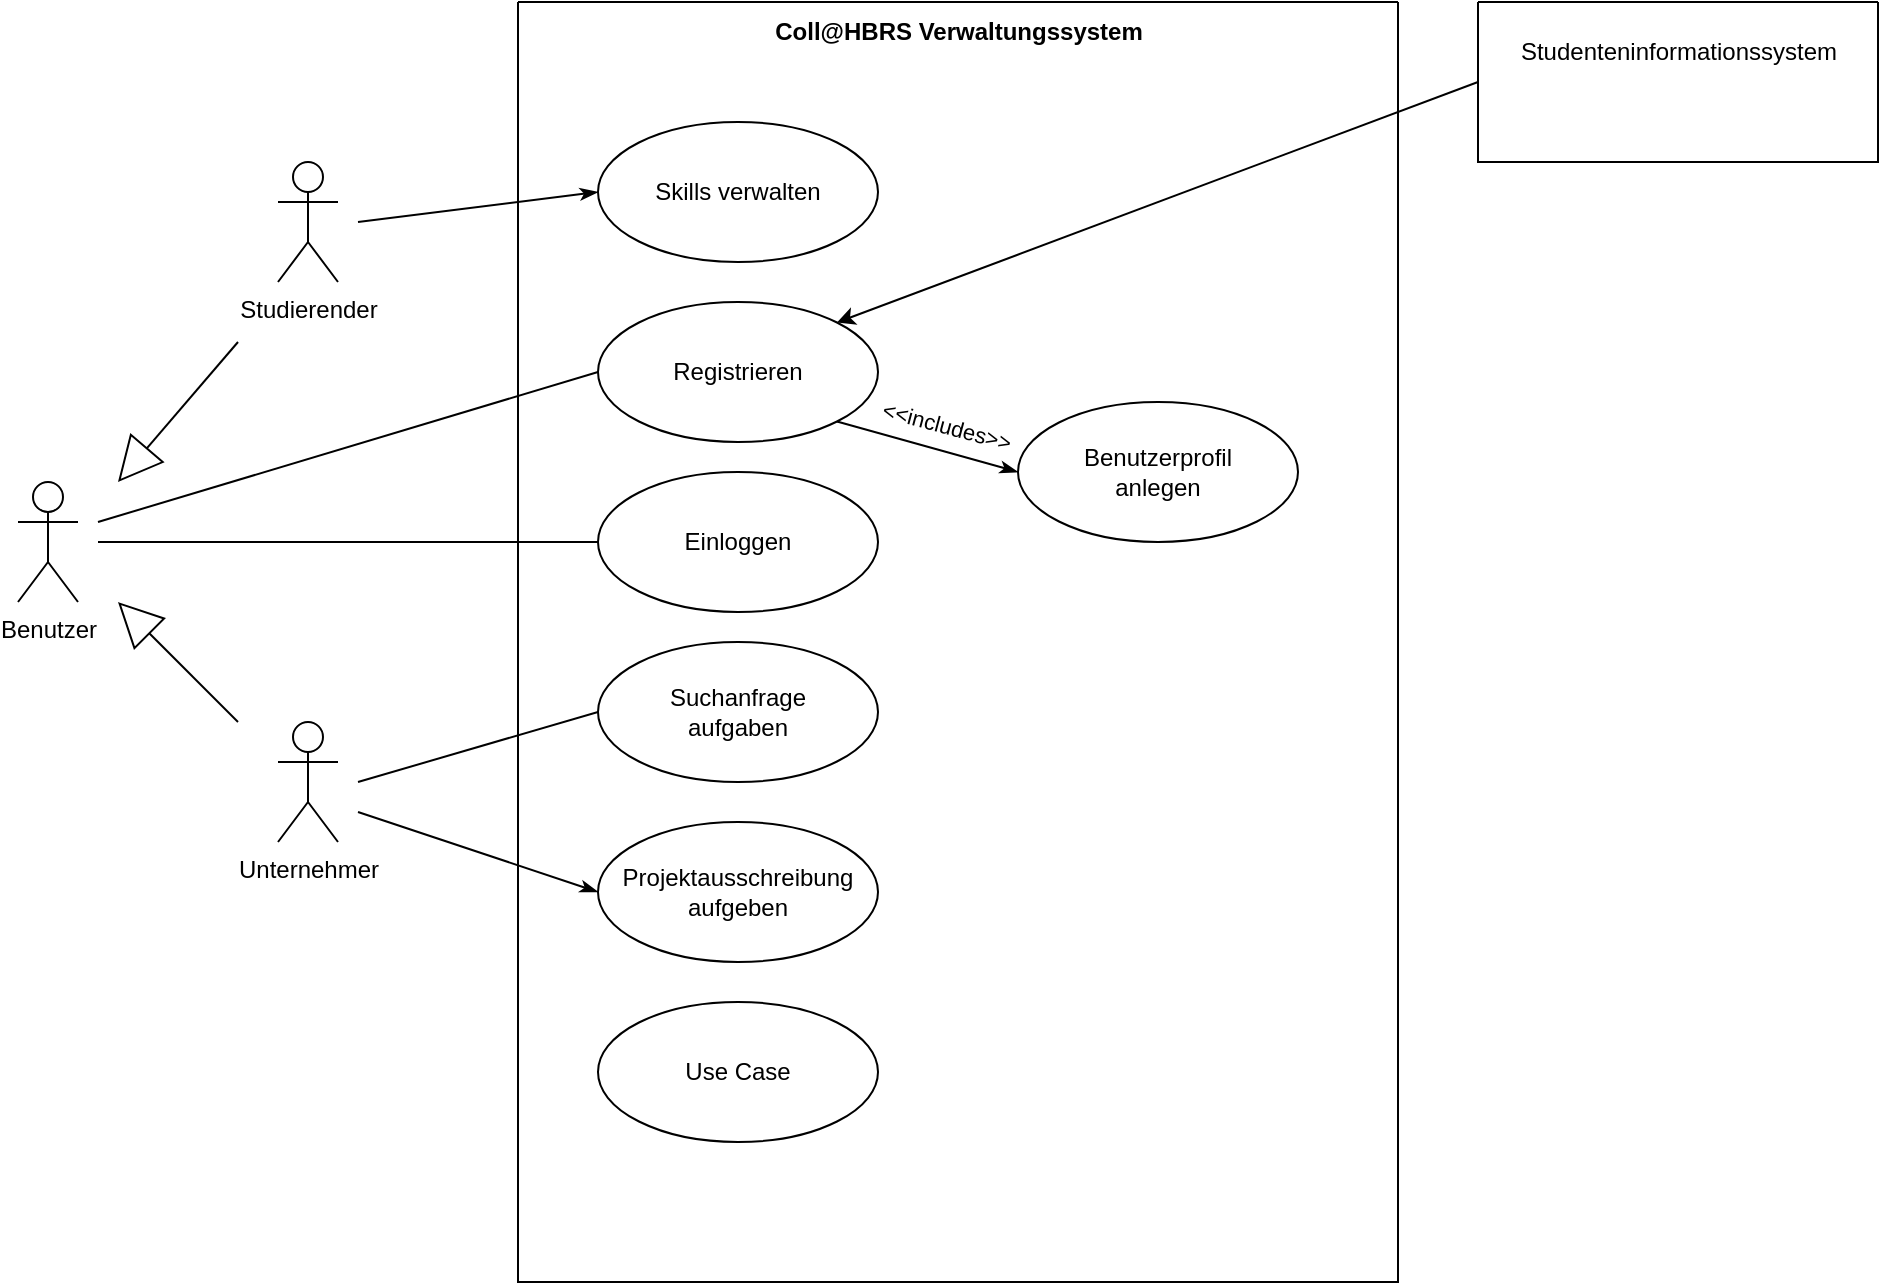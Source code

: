 <mxfile version="22.1.4" type="github">
  <diagram name="Seite-1" id="2JOwtT9A2yt5OOmGQS--">
    <mxGraphModel dx="1434" dy="782" grid="1" gridSize="10" guides="1" tooltips="1" connect="1" arrows="1" fold="1" page="1" pageScale="1" pageWidth="1169" pageHeight="827" math="0" shadow="0">
      <root>
        <mxCell id="0" />
        <mxCell id="1" parent="0" />
        <mxCell id="fI4TgQmks6pxzs4s7WWF-3" value="" style="swimlane;startSize=0;" parent="1" vertex="1">
          <mxGeometry x="400" y="80" width="440" height="640" as="geometry" />
        </mxCell>
        <mxCell id="fI4TgQmks6pxzs4s7WWF-11" value="Einloggen" style="ellipse;whiteSpace=wrap;html=1;" parent="fI4TgQmks6pxzs4s7WWF-3" vertex="1">
          <mxGeometry x="40" y="235" width="140" height="70" as="geometry" />
        </mxCell>
        <mxCell id="SzQzMrN-KdYhucgNmKku-21" style="edgeStyle=none;rounded=0;orthogonalLoop=1;jettySize=auto;html=1;exitX=1;exitY=1;exitDx=0;exitDy=0;entryX=0;entryY=0.5;entryDx=0;entryDy=0;endArrow=classicThin;endFill=1;" edge="1" parent="fI4TgQmks6pxzs4s7WWF-3" source="fI4TgQmks6pxzs4s7WWF-10" target="SzQzMrN-KdYhucgNmKku-20">
          <mxGeometry relative="1" as="geometry" />
        </mxCell>
        <mxCell id="SzQzMrN-KdYhucgNmKku-42" value="&amp;lt;&amp;lt;includes&amp;gt;&amp;gt;" style="edgeLabel;html=1;align=center;verticalAlign=middle;resizable=0;points=[];rotation=15;" vertex="1" connectable="0" parent="SzQzMrN-KdYhucgNmKku-21">
          <mxGeometry x="-0.181" y="-2" relative="1" as="geometry">
            <mxPoint x="18" y="-10" as="offset" />
          </mxGeometry>
        </mxCell>
        <mxCell id="fI4TgQmks6pxzs4s7WWF-13" value="Skills verwalten" style="ellipse;whiteSpace=wrap;html=1;" parent="fI4TgQmks6pxzs4s7WWF-3" vertex="1">
          <mxGeometry x="40" y="60" width="140" height="70" as="geometry" />
        </mxCell>
        <mxCell id="SzQzMrN-KdYhucgNmKku-5" style="edgeStyle=none;rounded=0;orthogonalLoop=1;jettySize=auto;html=1;endArrow=classicThin;endFill=1;entryX=0;entryY=0.5;entryDx=0;entryDy=0;" edge="1" parent="fI4TgQmks6pxzs4s7WWF-3" target="fI4TgQmks6pxzs4s7WWF-13">
          <mxGeometry relative="1" as="geometry">
            <mxPoint x="-80" y="110" as="sourcePoint" />
            <mxPoint x="-90" y="20" as="targetPoint" />
          </mxGeometry>
        </mxCell>
        <mxCell id="SzQzMrN-KdYhucgNmKku-7" value="Projektausschreibung&lt;br&gt;aufgeben" style="ellipse;whiteSpace=wrap;html=1;" vertex="1" parent="fI4TgQmks6pxzs4s7WWF-3">
          <mxGeometry x="40" y="410" width="140" height="70" as="geometry" />
        </mxCell>
        <mxCell id="SzQzMrN-KdYhucgNmKku-9" value="Suchanfrage&lt;br&gt;aufgaben" style="ellipse;whiteSpace=wrap;html=1;" vertex="1" parent="fI4TgQmks6pxzs4s7WWF-3">
          <mxGeometry x="40" y="320" width="140" height="70" as="geometry" />
        </mxCell>
        <mxCell id="SzQzMrN-KdYhucgNmKku-11" value="Use Case" style="ellipse;whiteSpace=wrap;html=1;" vertex="1" parent="fI4TgQmks6pxzs4s7WWF-3">
          <mxGeometry x="40" y="500" width="140" height="70" as="geometry" />
        </mxCell>
        <mxCell id="SzQzMrN-KdYhucgNmKku-45" style="edgeStyle=none;rounded=0;orthogonalLoop=1;jettySize=auto;html=1;exitX=0;exitY=0.5;exitDx=0;exitDy=0;endArrow=none;endFill=0;" edge="1" parent="fI4TgQmks6pxzs4s7WWF-3" source="fI4TgQmks6pxzs4s7WWF-10">
          <mxGeometry relative="1" as="geometry">
            <mxPoint x="-210" y="260" as="targetPoint" />
          </mxGeometry>
        </mxCell>
        <mxCell id="fI4TgQmks6pxzs4s7WWF-10" value="Registrieren" style="ellipse;whiteSpace=wrap;html=1;" parent="fI4TgQmks6pxzs4s7WWF-3" vertex="1">
          <mxGeometry x="40" y="150" width="140" height="70" as="geometry" />
        </mxCell>
        <mxCell id="SzQzMrN-KdYhucgNmKku-17" value="&lt;b&gt;Coll@HBRS Verwaltungssystem&lt;/b&gt;" style="text;html=1;align=center;verticalAlign=middle;resizable=0;points=[];autosize=1;strokeColor=none;fillColor=none;" vertex="1" parent="fI4TgQmks6pxzs4s7WWF-3">
          <mxGeometry x="115" width="210" height="30" as="geometry" />
        </mxCell>
        <mxCell id="SzQzMrN-KdYhucgNmKku-20" value="Benutzerprofil&lt;br&gt;anlegen" style="ellipse;whiteSpace=wrap;html=1;" vertex="1" parent="fI4TgQmks6pxzs4s7WWF-3">
          <mxGeometry x="250" y="200" width="140" height="70" as="geometry" />
        </mxCell>
        <mxCell id="fI4TgQmks6pxzs4s7WWF-5" value="Unternehmer" style="shape=umlActor;verticalLabelPosition=bottom;verticalAlign=top;html=1;" parent="1" vertex="1">
          <mxGeometry x="280" y="440" width="30" height="60" as="geometry" />
        </mxCell>
        <mxCell id="SzQzMrN-KdYhucgNmKku-4" style="edgeStyle=none;rounded=0;orthogonalLoop=1;jettySize=auto;html=1;entryX=0;entryY=0.5;entryDx=0;entryDy=0;endArrow=none;endFill=0;" edge="1" parent="1" target="fI4TgQmks6pxzs4s7WWF-11">
          <mxGeometry relative="1" as="geometry">
            <mxPoint x="190" y="350" as="sourcePoint" />
          </mxGeometry>
        </mxCell>
        <mxCell id="fI4TgQmks6pxzs4s7WWF-6" value="Benutzer" style="shape=umlActor;verticalLabelPosition=bottom;verticalAlign=top;html=1;" parent="1" vertex="1">
          <mxGeometry x="150" y="320" width="30" height="60" as="geometry" />
        </mxCell>
        <mxCell id="fI4TgQmks6pxzs4s7WWF-16" style="rounded=0;orthogonalLoop=1;jettySize=auto;html=1;endArrow=block;endFill=0;endSize=20;" parent="1" edge="1">
          <mxGeometry relative="1" as="geometry">
            <mxPoint x="260" y="440" as="sourcePoint" />
            <mxPoint x="200" y="380" as="targetPoint" />
          </mxGeometry>
        </mxCell>
        <mxCell id="fI4TgQmks6pxzs4s7WWF-8" value="Studierender" style="shape=umlActor;verticalLabelPosition=bottom;verticalAlign=top;html=1;" parent="1" vertex="1">
          <mxGeometry x="280" y="160" width="30" height="60" as="geometry" />
        </mxCell>
        <mxCell id="SzQzMrN-KdYhucgNmKku-1" style="rounded=0;orthogonalLoop=1;jettySize=auto;html=1;endArrow=block;endFill=0;endSize=20;" edge="1" parent="1">
          <mxGeometry relative="1" as="geometry">
            <mxPoint x="260" y="250" as="sourcePoint" />
            <mxPoint x="200" y="320" as="targetPoint" />
          </mxGeometry>
        </mxCell>
        <mxCell id="SzQzMrN-KdYhucgNmKku-8" style="edgeStyle=none;rounded=0;orthogonalLoop=1;jettySize=auto;html=1;entryX=0;entryY=0.5;entryDx=0;entryDy=0;endArrow=classicThin;endFill=1;" edge="1" parent="1" target="SzQzMrN-KdYhucgNmKku-7">
          <mxGeometry relative="1" as="geometry">
            <mxPoint x="320" y="485" as="sourcePoint" />
            <mxPoint x="410" y="485" as="targetPoint" />
          </mxGeometry>
        </mxCell>
        <mxCell id="SzQzMrN-KdYhucgNmKku-10" style="edgeStyle=none;rounded=0;orthogonalLoop=1;jettySize=auto;html=1;entryX=0;entryY=0.5;entryDx=0;entryDy=0;endArrow=none;endFill=0;" edge="1" parent="1" target="SzQzMrN-KdYhucgNmKku-9">
          <mxGeometry relative="1" as="geometry">
            <mxPoint x="320" y="470" as="sourcePoint" />
            <mxPoint x="450" y="535" as="targetPoint" />
          </mxGeometry>
        </mxCell>
        <mxCell id="SzQzMrN-KdYhucgNmKku-41" style="edgeStyle=none;rounded=0;orthogonalLoop=1;jettySize=auto;html=1;exitX=0;exitY=0.5;exitDx=0;exitDy=0;entryX=1;entryY=0;entryDx=0;entryDy=0;" edge="1" parent="1" source="SzQzMrN-KdYhucgNmKku-14" target="fI4TgQmks6pxzs4s7WWF-10">
          <mxGeometry relative="1" as="geometry" />
        </mxCell>
        <mxCell id="SzQzMrN-KdYhucgNmKku-14" value="" style="swimlane;startSize=0;" vertex="1" parent="1">
          <mxGeometry x="880" y="80" width="200" height="80" as="geometry" />
        </mxCell>
        <mxCell id="SzQzMrN-KdYhucgNmKku-16" value="Studenteninformationssystem" style="text;html=1;align=center;verticalAlign=middle;resizable=0;points=[];autosize=1;strokeColor=none;fillColor=none;" vertex="1" parent="SzQzMrN-KdYhucgNmKku-14">
          <mxGeometry x="10" y="10" width="180" height="30" as="geometry" />
        </mxCell>
      </root>
    </mxGraphModel>
  </diagram>
</mxfile>

